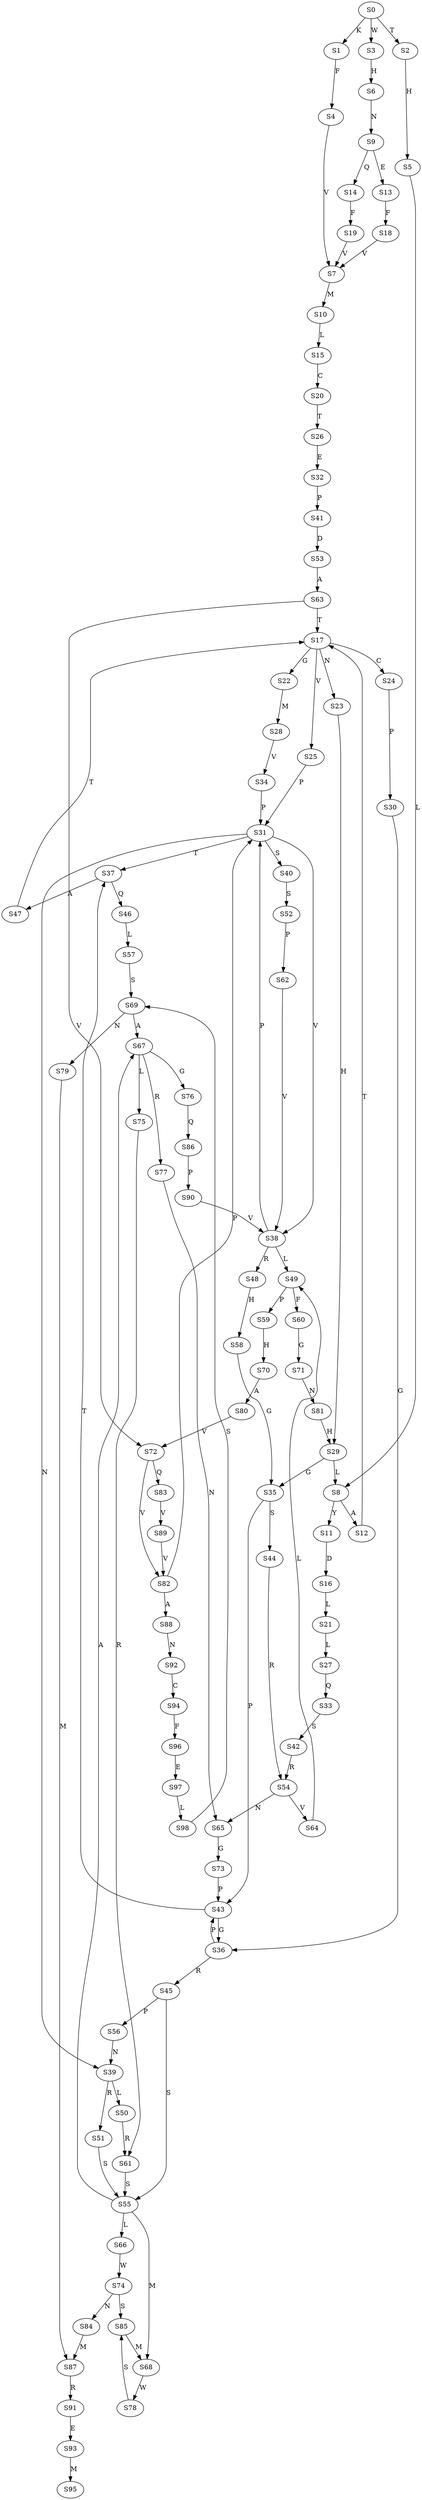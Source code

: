 strict digraph  {
	S0 -> S1 [ label = K ];
	S0 -> S2 [ label = T ];
	S0 -> S3 [ label = W ];
	S1 -> S4 [ label = F ];
	S2 -> S5 [ label = H ];
	S3 -> S6 [ label = H ];
	S4 -> S7 [ label = V ];
	S5 -> S8 [ label = L ];
	S6 -> S9 [ label = N ];
	S7 -> S10 [ label = M ];
	S8 -> S11 [ label = Y ];
	S8 -> S12 [ label = A ];
	S9 -> S13 [ label = E ];
	S9 -> S14 [ label = Q ];
	S10 -> S15 [ label = L ];
	S11 -> S16 [ label = D ];
	S12 -> S17 [ label = T ];
	S13 -> S18 [ label = F ];
	S14 -> S19 [ label = F ];
	S15 -> S20 [ label = C ];
	S16 -> S21 [ label = L ];
	S17 -> S22 [ label = G ];
	S17 -> S23 [ label = N ];
	S17 -> S24 [ label = C ];
	S17 -> S25 [ label = V ];
	S18 -> S7 [ label = V ];
	S19 -> S7 [ label = V ];
	S20 -> S26 [ label = T ];
	S21 -> S27 [ label = L ];
	S22 -> S28 [ label = M ];
	S23 -> S29 [ label = H ];
	S24 -> S30 [ label = P ];
	S25 -> S31 [ label = P ];
	S26 -> S32 [ label = E ];
	S27 -> S33 [ label = Q ];
	S28 -> S34 [ label = V ];
	S29 -> S8 [ label = L ];
	S29 -> S35 [ label = G ];
	S30 -> S36 [ label = G ];
	S31 -> S37 [ label = T ];
	S31 -> S38 [ label = V ];
	S31 -> S39 [ label = N ];
	S31 -> S40 [ label = S ];
	S32 -> S41 [ label = P ];
	S33 -> S42 [ label = S ];
	S34 -> S31 [ label = P ];
	S35 -> S43 [ label = P ];
	S35 -> S44 [ label = S ];
	S36 -> S45 [ label = R ];
	S36 -> S43 [ label = P ];
	S37 -> S46 [ label = Q ];
	S37 -> S47 [ label = A ];
	S38 -> S48 [ label = R ];
	S38 -> S49 [ label = L ];
	S38 -> S31 [ label = P ];
	S39 -> S50 [ label = L ];
	S39 -> S51 [ label = R ];
	S40 -> S52 [ label = S ];
	S41 -> S53 [ label = D ];
	S42 -> S54 [ label = R ];
	S43 -> S36 [ label = G ];
	S43 -> S37 [ label = T ];
	S44 -> S54 [ label = R ];
	S45 -> S55 [ label = S ];
	S45 -> S56 [ label = P ];
	S46 -> S57 [ label = L ];
	S47 -> S17 [ label = T ];
	S48 -> S58 [ label = H ];
	S49 -> S59 [ label = P ];
	S49 -> S60 [ label = F ];
	S50 -> S61 [ label = R ];
	S51 -> S55 [ label = S ];
	S52 -> S62 [ label = P ];
	S53 -> S63 [ label = A ];
	S54 -> S64 [ label = V ];
	S54 -> S65 [ label = N ];
	S55 -> S66 [ label = L ];
	S55 -> S67 [ label = A ];
	S55 -> S68 [ label = M ];
	S56 -> S39 [ label = N ];
	S57 -> S69 [ label = S ];
	S58 -> S35 [ label = G ];
	S59 -> S70 [ label = H ];
	S60 -> S71 [ label = G ];
	S61 -> S55 [ label = S ];
	S62 -> S38 [ label = V ];
	S63 -> S72 [ label = V ];
	S63 -> S17 [ label = T ];
	S64 -> S49 [ label = L ];
	S65 -> S73 [ label = G ];
	S66 -> S74 [ label = W ];
	S67 -> S75 [ label = L ];
	S67 -> S76 [ label = G ];
	S67 -> S77 [ label = R ];
	S68 -> S78 [ label = W ];
	S69 -> S67 [ label = A ];
	S69 -> S79 [ label = N ];
	S70 -> S80 [ label = A ];
	S71 -> S81 [ label = N ];
	S72 -> S82 [ label = V ];
	S72 -> S83 [ label = Q ];
	S73 -> S43 [ label = P ];
	S74 -> S84 [ label = N ];
	S74 -> S85 [ label = S ];
	S75 -> S61 [ label = R ];
	S76 -> S86 [ label = Q ];
	S77 -> S65 [ label = N ];
	S78 -> S85 [ label = S ];
	S79 -> S87 [ label = M ];
	S80 -> S72 [ label = V ];
	S81 -> S29 [ label = H ];
	S82 -> S31 [ label = P ];
	S82 -> S88 [ label = A ];
	S83 -> S89 [ label = V ];
	S84 -> S87 [ label = M ];
	S85 -> S68 [ label = M ];
	S86 -> S90 [ label = P ];
	S87 -> S91 [ label = R ];
	S88 -> S92 [ label = N ];
	S89 -> S82 [ label = V ];
	S90 -> S38 [ label = V ];
	S91 -> S93 [ label = E ];
	S92 -> S94 [ label = C ];
	S93 -> S95 [ label = M ];
	S94 -> S96 [ label = F ];
	S96 -> S97 [ label = E ];
	S97 -> S98 [ label = L ];
	S98 -> S69 [ label = S ];
}
